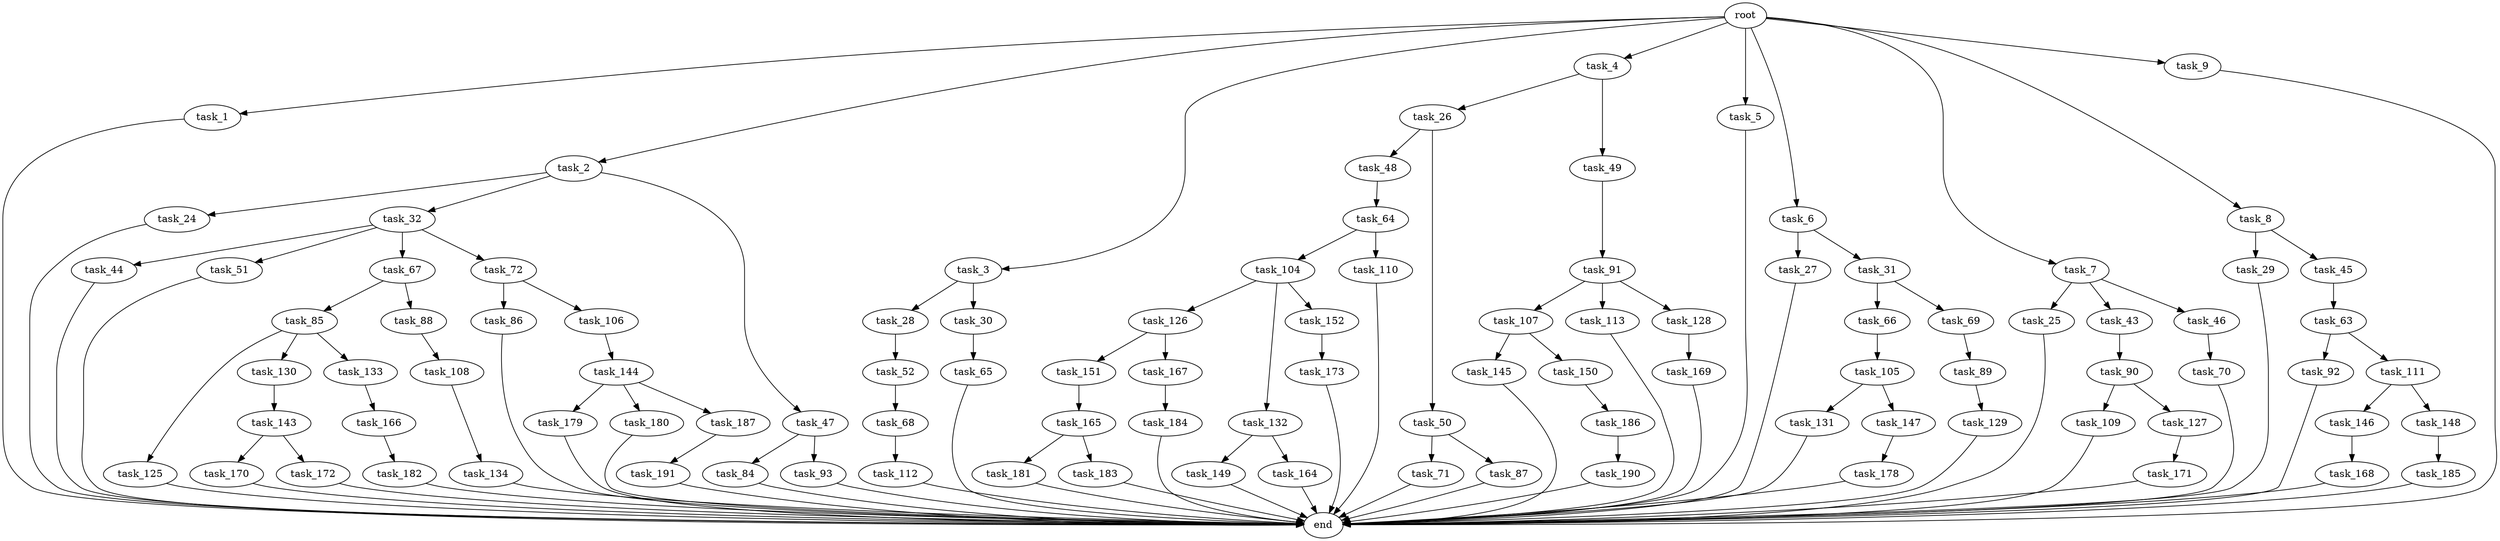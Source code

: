 digraph G {
  root [size="0.000000"];
  task_1 [size="1.024000"];
  task_2 [size="1.024000"];
  task_3 [size="1.024000"];
  task_4 [size="1.024000"];
  task_5 [size="1.024000"];
  task_6 [size="1.024000"];
  task_7 [size="1.024000"];
  task_8 [size="1.024000"];
  task_9 [size="1.024000"];
  task_24 [size="309237645.312000"];
  task_25 [size="420906795.008000"];
  task_26 [size="858993459.200000"];
  task_27 [size="420906795.008000"];
  task_28 [size="420906795.008000"];
  task_29 [size="420906795.008000"];
  task_30 [size="420906795.008000"];
  task_31 [size="420906795.008000"];
  task_32 [size="309237645.312000"];
  task_43 [size="420906795.008000"];
  task_44 [size="695784701.952000"];
  task_45 [size="420906795.008000"];
  task_46 [size="420906795.008000"];
  task_47 [size="309237645.312000"];
  task_48 [size="309237645.312000"];
  task_49 [size="858993459.200000"];
  task_50 [size="309237645.312000"];
  task_51 [size="695784701.952000"];
  task_52 [size="309237645.312000"];
  task_63 [size="695784701.952000"];
  task_64 [size="549755813.888000"];
  task_65 [size="309237645.312000"];
  task_66 [size="695784701.952000"];
  task_67 [size="695784701.952000"];
  task_68 [size="77309411.328000"];
  task_69 [size="695784701.952000"];
  task_70 [size="420906795.008000"];
  task_71 [size="77309411.328000"];
  task_72 [size="695784701.952000"];
  task_84 [size="309237645.312000"];
  task_85 [size="549755813.888000"];
  task_86 [size="549755813.888000"];
  task_87 [size="77309411.328000"];
  task_88 [size="549755813.888000"];
  task_89 [size="137438953.472000"];
  task_90 [size="309237645.312000"];
  task_91 [size="858993459.200000"];
  task_92 [size="77309411.328000"];
  task_93 [size="309237645.312000"];
  task_104 [size="137438953.472000"];
  task_105 [size="137438953.472000"];
  task_106 [size="549755813.888000"];
  task_107 [size="77309411.328000"];
  task_108 [size="77309411.328000"];
  task_109 [size="549755813.888000"];
  task_110 [size="137438953.472000"];
  task_111 [size="77309411.328000"];
  task_112 [size="309237645.312000"];
  task_113 [size="77309411.328000"];
  task_125 [size="695784701.952000"];
  task_126 [size="858993459.200000"];
  task_127 [size="549755813.888000"];
  task_128 [size="77309411.328000"];
  task_129 [size="858993459.200000"];
  task_130 [size="695784701.952000"];
  task_131 [size="695784701.952000"];
  task_132 [size="858993459.200000"];
  task_133 [size="695784701.952000"];
  task_134 [size="309237645.312000"];
  task_143 [size="77309411.328000"];
  task_144 [size="77309411.328000"];
  task_145 [size="858993459.200000"];
  task_146 [size="34359738.368000"];
  task_147 [size="695784701.952000"];
  task_148 [size="34359738.368000"];
  task_149 [size="695784701.952000"];
  task_150 [size="858993459.200000"];
  task_151 [size="420906795.008000"];
  task_152 [size="858993459.200000"];
  task_164 [size="695784701.952000"];
  task_165 [size="695784701.952000"];
  task_166 [size="549755813.888000"];
  task_167 [size="420906795.008000"];
  task_168 [size="309237645.312000"];
  task_169 [size="549755813.888000"];
  task_170 [size="858993459.200000"];
  task_171 [size="309237645.312000"];
  task_172 [size="858993459.200000"];
  task_173 [size="34359738.368000"];
  task_178 [size="34359738.368000"];
  task_179 [size="549755813.888000"];
  task_180 [size="549755813.888000"];
  task_181 [size="309237645.312000"];
  task_182 [size="309237645.312000"];
  task_183 [size="309237645.312000"];
  task_184 [size="137438953.472000"];
  task_185 [size="695784701.952000"];
  task_186 [size="695784701.952000"];
  task_187 [size="549755813.888000"];
  task_190 [size="77309411.328000"];
  task_191 [size="549755813.888000"];
  end [size="0.000000"];

  root -> task_1 [size="1.000000"];
  root -> task_2 [size="1.000000"];
  root -> task_3 [size="1.000000"];
  root -> task_4 [size="1.000000"];
  root -> task_5 [size="1.000000"];
  root -> task_6 [size="1.000000"];
  root -> task_7 [size="1.000000"];
  root -> task_8 [size="1.000000"];
  root -> task_9 [size="1.000000"];
  task_1 -> end [size="1.000000"];
  task_2 -> task_24 [size="301989888.000000"];
  task_2 -> task_32 [size="301989888.000000"];
  task_2 -> task_47 [size="301989888.000000"];
  task_3 -> task_28 [size="411041792.000000"];
  task_3 -> task_30 [size="411041792.000000"];
  task_4 -> task_26 [size="838860800.000000"];
  task_4 -> task_49 [size="838860800.000000"];
  task_5 -> end [size="1.000000"];
  task_6 -> task_27 [size="411041792.000000"];
  task_6 -> task_31 [size="411041792.000000"];
  task_7 -> task_25 [size="411041792.000000"];
  task_7 -> task_43 [size="411041792.000000"];
  task_7 -> task_46 [size="411041792.000000"];
  task_8 -> task_29 [size="411041792.000000"];
  task_8 -> task_45 [size="411041792.000000"];
  task_9 -> end [size="1.000000"];
  task_24 -> end [size="1.000000"];
  task_25 -> end [size="1.000000"];
  task_26 -> task_48 [size="301989888.000000"];
  task_26 -> task_50 [size="301989888.000000"];
  task_27 -> end [size="1.000000"];
  task_28 -> task_52 [size="301989888.000000"];
  task_29 -> end [size="1.000000"];
  task_30 -> task_65 [size="301989888.000000"];
  task_31 -> task_66 [size="679477248.000000"];
  task_31 -> task_69 [size="679477248.000000"];
  task_32 -> task_44 [size="679477248.000000"];
  task_32 -> task_51 [size="679477248.000000"];
  task_32 -> task_67 [size="679477248.000000"];
  task_32 -> task_72 [size="679477248.000000"];
  task_43 -> task_90 [size="301989888.000000"];
  task_44 -> end [size="1.000000"];
  task_45 -> task_63 [size="679477248.000000"];
  task_46 -> task_70 [size="411041792.000000"];
  task_47 -> task_84 [size="301989888.000000"];
  task_47 -> task_93 [size="301989888.000000"];
  task_48 -> task_64 [size="536870912.000000"];
  task_49 -> task_91 [size="838860800.000000"];
  task_50 -> task_71 [size="75497472.000000"];
  task_50 -> task_87 [size="75497472.000000"];
  task_51 -> end [size="1.000000"];
  task_52 -> task_68 [size="75497472.000000"];
  task_63 -> task_92 [size="75497472.000000"];
  task_63 -> task_111 [size="75497472.000000"];
  task_64 -> task_104 [size="134217728.000000"];
  task_64 -> task_110 [size="134217728.000000"];
  task_65 -> end [size="1.000000"];
  task_66 -> task_105 [size="134217728.000000"];
  task_67 -> task_85 [size="536870912.000000"];
  task_67 -> task_88 [size="536870912.000000"];
  task_68 -> task_112 [size="301989888.000000"];
  task_69 -> task_89 [size="134217728.000000"];
  task_70 -> end [size="1.000000"];
  task_71 -> end [size="1.000000"];
  task_72 -> task_86 [size="536870912.000000"];
  task_72 -> task_106 [size="536870912.000000"];
  task_84 -> end [size="1.000000"];
  task_85 -> task_125 [size="679477248.000000"];
  task_85 -> task_130 [size="679477248.000000"];
  task_85 -> task_133 [size="679477248.000000"];
  task_86 -> end [size="1.000000"];
  task_87 -> end [size="1.000000"];
  task_88 -> task_108 [size="75497472.000000"];
  task_89 -> task_129 [size="838860800.000000"];
  task_90 -> task_109 [size="536870912.000000"];
  task_90 -> task_127 [size="536870912.000000"];
  task_91 -> task_107 [size="75497472.000000"];
  task_91 -> task_113 [size="75497472.000000"];
  task_91 -> task_128 [size="75497472.000000"];
  task_92 -> end [size="1.000000"];
  task_93 -> end [size="1.000000"];
  task_104 -> task_126 [size="838860800.000000"];
  task_104 -> task_132 [size="838860800.000000"];
  task_104 -> task_152 [size="838860800.000000"];
  task_105 -> task_131 [size="679477248.000000"];
  task_105 -> task_147 [size="679477248.000000"];
  task_106 -> task_144 [size="75497472.000000"];
  task_107 -> task_145 [size="838860800.000000"];
  task_107 -> task_150 [size="838860800.000000"];
  task_108 -> task_134 [size="301989888.000000"];
  task_109 -> end [size="1.000000"];
  task_110 -> end [size="1.000000"];
  task_111 -> task_146 [size="33554432.000000"];
  task_111 -> task_148 [size="33554432.000000"];
  task_112 -> end [size="1.000000"];
  task_113 -> end [size="1.000000"];
  task_125 -> end [size="1.000000"];
  task_126 -> task_151 [size="411041792.000000"];
  task_126 -> task_167 [size="411041792.000000"];
  task_127 -> task_171 [size="301989888.000000"];
  task_128 -> task_169 [size="536870912.000000"];
  task_129 -> end [size="1.000000"];
  task_130 -> task_143 [size="75497472.000000"];
  task_131 -> end [size="1.000000"];
  task_132 -> task_149 [size="679477248.000000"];
  task_132 -> task_164 [size="679477248.000000"];
  task_133 -> task_166 [size="536870912.000000"];
  task_134 -> end [size="1.000000"];
  task_143 -> task_170 [size="838860800.000000"];
  task_143 -> task_172 [size="838860800.000000"];
  task_144 -> task_179 [size="536870912.000000"];
  task_144 -> task_180 [size="536870912.000000"];
  task_144 -> task_187 [size="536870912.000000"];
  task_145 -> end [size="1.000000"];
  task_146 -> task_168 [size="301989888.000000"];
  task_147 -> task_178 [size="33554432.000000"];
  task_148 -> task_185 [size="679477248.000000"];
  task_149 -> end [size="1.000000"];
  task_150 -> task_186 [size="679477248.000000"];
  task_151 -> task_165 [size="679477248.000000"];
  task_152 -> task_173 [size="33554432.000000"];
  task_164 -> end [size="1.000000"];
  task_165 -> task_181 [size="301989888.000000"];
  task_165 -> task_183 [size="301989888.000000"];
  task_166 -> task_182 [size="301989888.000000"];
  task_167 -> task_184 [size="134217728.000000"];
  task_168 -> end [size="1.000000"];
  task_169 -> end [size="1.000000"];
  task_170 -> end [size="1.000000"];
  task_171 -> end [size="1.000000"];
  task_172 -> end [size="1.000000"];
  task_173 -> end [size="1.000000"];
  task_178 -> end [size="1.000000"];
  task_179 -> end [size="1.000000"];
  task_180 -> end [size="1.000000"];
  task_181 -> end [size="1.000000"];
  task_182 -> end [size="1.000000"];
  task_183 -> end [size="1.000000"];
  task_184 -> end [size="1.000000"];
  task_185 -> end [size="1.000000"];
  task_186 -> task_190 [size="75497472.000000"];
  task_187 -> task_191 [size="536870912.000000"];
  task_190 -> end [size="1.000000"];
  task_191 -> end [size="1.000000"];
}
